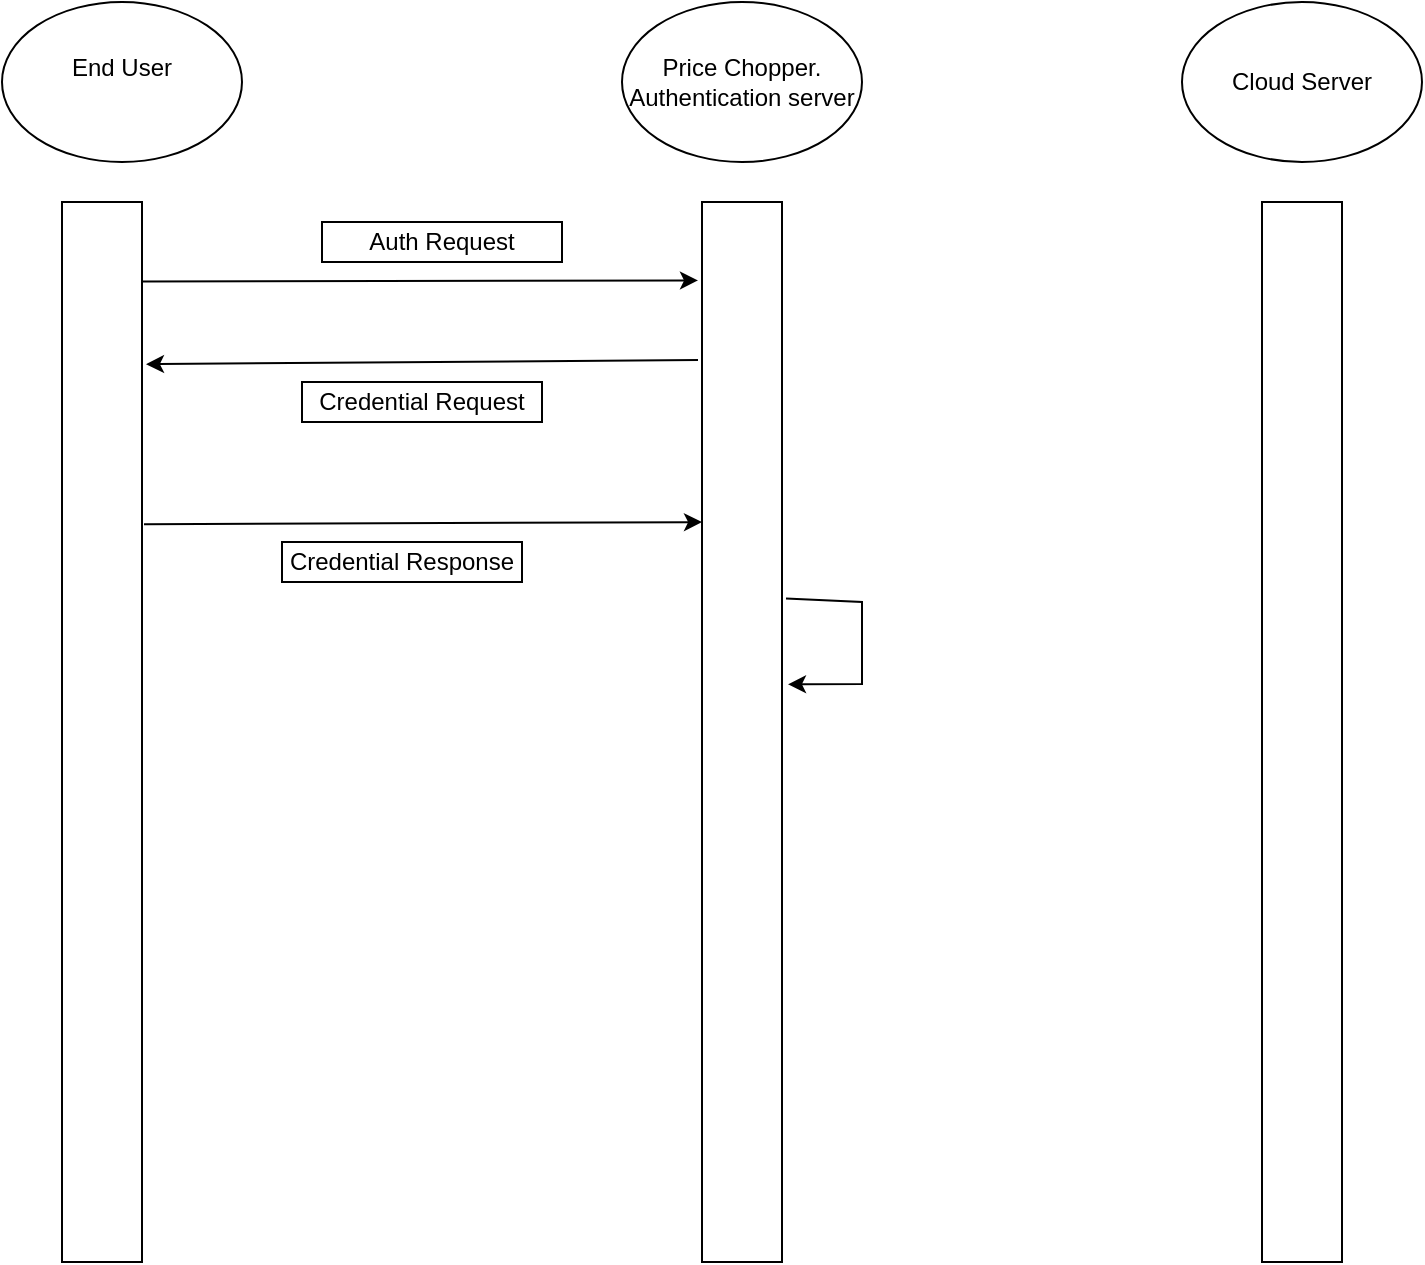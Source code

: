 <mxfile version="26.1.0">
  <diagram name="Page-1" id="tLHwrkM-wzCIRf1tk1B5">
    <mxGraphModel dx="1434" dy="774" grid="1" gridSize="10" guides="1" tooltips="1" connect="1" arrows="1" fold="1" page="1" pageScale="1" pageWidth="850" pageHeight="1100" math="0" shadow="0">
      <root>
        <mxCell id="0" />
        <mxCell id="1" parent="0" />
        <mxCell id="XSRPKOpI-HlXhGbNsBGN-1" value="" style="rounded=0;whiteSpace=wrap;html=1;" vertex="1" parent="1">
          <mxGeometry x="80" y="200" width="40" height="530" as="geometry" />
        </mxCell>
        <mxCell id="XSRPKOpI-HlXhGbNsBGN-2" value="&lt;div&gt;Price Chopper.&lt;/div&gt;&lt;div&gt;Authentication server&lt;/div&gt;" style="ellipse;whiteSpace=wrap;html=1;" vertex="1" parent="1">
          <mxGeometry x="360" y="100" width="120" height="80" as="geometry" />
        </mxCell>
        <mxCell id="XSRPKOpI-HlXhGbNsBGN-3" value="" style="rounded=0;whiteSpace=wrap;html=1;" vertex="1" parent="1">
          <mxGeometry x="400" y="200" width="40" height="530" as="geometry" />
        </mxCell>
        <mxCell id="XSRPKOpI-HlXhGbNsBGN-4" value="&lt;div&gt;End User&lt;/div&gt;&lt;div&gt;&lt;br&gt;&lt;/div&gt;" style="ellipse;whiteSpace=wrap;html=1;" vertex="1" parent="1">
          <mxGeometry x="50" y="100" width="120" height="80" as="geometry" />
        </mxCell>
        <mxCell id="XSRPKOpI-HlXhGbNsBGN-5" value="Cloud Server" style="ellipse;whiteSpace=wrap;html=1;" vertex="1" parent="1">
          <mxGeometry x="640" y="100" width="120" height="80" as="geometry" />
        </mxCell>
        <mxCell id="XSRPKOpI-HlXhGbNsBGN-6" value="" style="rounded=0;whiteSpace=wrap;html=1;" vertex="1" parent="1">
          <mxGeometry x="680" y="200" width="40" height="530" as="geometry" />
        </mxCell>
        <mxCell id="XSRPKOpI-HlXhGbNsBGN-7" value="" style="endArrow=classic;html=1;rounded=0;exitX=1;exitY=0.075;exitDx=0;exitDy=0;exitPerimeter=0;entryX=-0.05;entryY=0.074;entryDx=0;entryDy=0;entryPerimeter=0;" edge="1" parent="1" source="XSRPKOpI-HlXhGbNsBGN-1" target="XSRPKOpI-HlXhGbNsBGN-3">
          <mxGeometry width="50" height="50" relative="1" as="geometry">
            <mxPoint x="400" y="430" as="sourcePoint" />
            <mxPoint x="450" y="380" as="targetPoint" />
          </mxGeometry>
        </mxCell>
        <mxCell id="XSRPKOpI-HlXhGbNsBGN-8" value="Auth Request" style="rounded=0;whiteSpace=wrap;html=1;" vertex="1" parent="1">
          <mxGeometry x="210" y="210" width="120" height="20" as="geometry" />
        </mxCell>
        <mxCell id="XSRPKOpI-HlXhGbNsBGN-9" value="" style="endArrow=classic;html=1;rounded=0;exitX=-0.05;exitY=0.149;exitDx=0;exitDy=0;exitPerimeter=0;entryX=1.05;entryY=0.153;entryDx=0;entryDy=0;entryPerimeter=0;" edge="1" parent="1" source="XSRPKOpI-HlXhGbNsBGN-3" target="XSRPKOpI-HlXhGbNsBGN-1">
          <mxGeometry width="50" height="50" relative="1" as="geometry">
            <mxPoint x="400" y="430" as="sourcePoint" />
            <mxPoint x="450" y="380" as="targetPoint" />
          </mxGeometry>
        </mxCell>
        <mxCell id="XSRPKOpI-HlXhGbNsBGN-10" value="Credential Response" style="rounded=0;whiteSpace=wrap;html=1;" vertex="1" parent="1">
          <mxGeometry x="190" y="370" width="120" height="20" as="geometry" />
        </mxCell>
        <mxCell id="XSRPKOpI-HlXhGbNsBGN-11" value="" style="endArrow=classic;html=1;rounded=0;exitX=1.025;exitY=0.304;exitDx=0;exitDy=0;exitPerimeter=0;entryX=0;entryY=0.302;entryDx=0;entryDy=0;entryPerimeter=0;" edge="1" parent="1" source="XSRPKOpI-HlXhGbNsBGN-1" target="XSRPKOpI-HlXhGbNsBGN-3">
          <mxGeometry width="50" height="50" relative="1" as="geometry">
            <mxPoint x="400" y="430" as="sourcePoint" />
            <mxPoint x="450" y="380" as="targetPoint" />
          </mxGeometry>
        </mxCell>
        <mxCell id="XSRPKOpI-HlXhGbNsBGN-14" value="Credential Request" style="rounded=0;whiteSpace=wrap;html=1;" vertex="1" parent="1">
          <mxGeometry x="200" y="290" width="120" height="20" as="geometry" />
        </mxCell>
        <mxCell id="XSRPKOpI-HlXhGbNsBGN-15" value="" style="endArrow=classic;html=1;rounded=0;exitX=1.05;exitY=0.374;exitDx=0;exitDy=0;exitPerimeter=0;entryX=1.075;entryY=0.455;entryDx=0;entryDy=0;entryPerimeter=0;" edge="1" parent="1" source="XSRPKOpI-HlXhGbNsBGN-3" target="XSRPKOpI-HlXhGbNsBGN-3">
          <mxGeometry width="50" height="50" relative="1" as="geometry">
            <mxPoint x="400" y="430" as="sourcePoint" />
            <mxPoint x="480" y="490" as="targetPoint" />
            <Array as="points">
              <mxPoint x="480" y="400" />
              <mxPoint x="480" y="441" />
            </Array>
          </mxGeometry>
        </mxCell>
      </root>
    </mxGraphModel>
  </diagram>
</mxfile>
